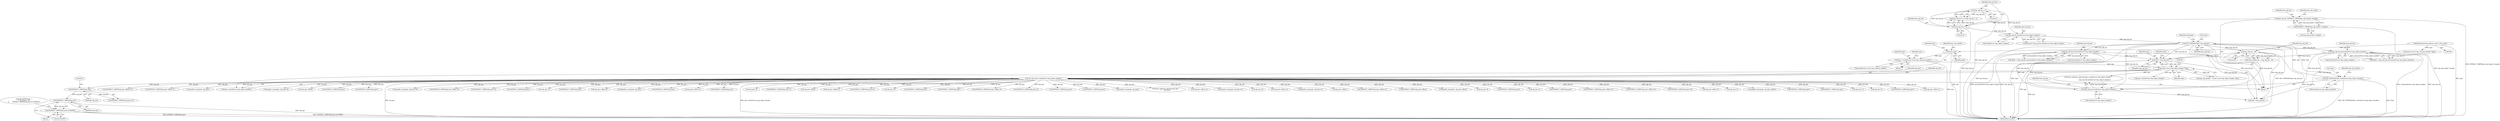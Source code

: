 digraph "0_tcpdump_a25211918f2e790c67d859d20ccf8dbb81da1598@pointer" {
"1001145" [label="(Call,EXTRACT_16BITS(obj_tptr))"];
"1001136" [label="(Call,EXTRACT_16BITS(obj_tptr))"];
"1000307" [label="(Call,obj_tptr=tptr+sizeof(struct lmp_object_header))"];
"1000243" [label="(Call,(const struct lmp_object_header *)tptr)"];
"1001374" [label="(Call,tptr+=lmp_obj_len)"];
"1001370" [label="(Call,lmp_obj_len-sizeof(struct lmp_object_header))"];
"1000934" [label="(Call,lmp_obj_len-(int)sizeof(struct lmp_object_header))"];
"1000319" [label="(Call,ND_TCHECK2(*tptr, lmp_obj_len))"];
"1000236" [label="(Call,ND_TCHECK2(*tptr, sizeof(struct lmp_object_header)))"];
"1000315" [label="(Call,lmp_obj_len-sizeof(struct lmp_object_header))"];
"1000264" [label="(Call,lmp_obj_len < 4)"];
"1000261" [label="(Call,lmp_obj_len % 4)"];
"1000246" [label="(Call,lmp_obj_len=EXTRACT_16BITS(lmp_obj_header->length))"];
"1000248" [label="(Call,EXTRACT_16BITS(lmp_obj_header->length))"];
"1001057" [label="(Call,lmp_obj_len-(int)sizeof(struct lmp_object_header))"];
"1000603" [label="(Call,lmp_obj_len - 16)"];
"1000223" [label="(Call,tptr+=sizeof(const struct lmp_common_header))"];
"1000129" [label="(Call,tptr=pptr)"];
"1000111" [label="(MethodParameterIn,register const u_char *pptr)"];
"1001144" [label="(Call,EXTRACT_16BITS(obj_tptr) & 0x00FF)"];
"1000224" [label="(Identifier,tptr)"];
"1000133" [label="(Identifier,lmp_com_header)"];
"1001302" [label="(Call,EXTRACT_32BITS(obj_tptr))"];
"1000241" [label="(Call,lmp_obj_header = (const struct lmp_object_header *)tptr)"];
"1000694" [label="(Call,EXTRACT_16BITS(obj_tptr+offset+2))"];
"1001058" [label="(Identifier,lmp_obj_len)"];
"1000727" [label="(Call,EXTRACT_32BITS(obj_tptr+offset+8))"];
"1000597" [label="(Call,EXTRACT_32BITS(obj_tptr+8))"];
"1000134" [label="(Call,(const struct lmp_common_header *)pptr)"];
"1000706" [label="(Call,obj_tptr+offset+4)"];
"1000536" [label="(Call,obj_tptr+4)"];
"1001363" [label="(Call,print_unknown_data(ndo,tptr+sizeof(struct lmp_object_header),\"\n\t    \",\n                               lmp_obj_len-sizeof(struct lmp_object_header)))"];
"1000264" [label="(Call,lmp_obj_len < 4)"];
"1001070" [label="(Call,ipaddr_string(ndo, obj_tptr+offset))"];
"1001153" [label="(Call,EXTRACT_16BITS(obj_tptr))"];
"1000567" [label="(Call,EXTRACT_16BITS(obj_tptr))"];
"1001146" [label="(Identifier,obj_tptr)"];
"1000604" [label="(Identifier,lmp_obj_len)"];
"1001144" [label="(Call,EXTRACT_16BITS(obj_tptr) & 0x00FF)"];
"1000129" [label="(Call,tptr=pptr)"];
"1001374" [label="(Call,tptr+=lmp_obj_len)"];
"1001057" [label="(Call,lmp_obj_len-(int)sizeof(struct lmp_object_header))"];
"1001370" [label="(Call,lmp_obj_len-sizeof(struct lmp_object_header))"];
"1001147" [label="(Literal,0x00FF)"];
"1000260" [label="(Call,lmp_obj_len % 4 || lmp_obj_len < 4)"];
"1001365" [label="(Call,tptr+sizeof(struct lmp_object_header))"];
"1001377" [label="(Call,tlen-=lmp_obj_len)"];
"1000225" [label="(Call,sizeof(const struct lmp_common_header))"];
"1000308" [label="(Identifier,obj_tptr)"];
"1001330" [label="(Call,obj_tptr+2)"];
"1000246" [label="(Call,lmp_obj_len=EXTRACT_16BITS(lmp_obj_header->length))"];
"1000322" [label="(Identifier,lmp_obj_len)"];
"1000316" [label="(Identifier,lmp_obj_len)"];
"1000594" [label="(Call,obj_tptr+8)"];
"1000131" [label="(Identifier,pptr)"];
"1000935" [label="(Identifier,lmp_obj_len)"];
"1001102" [label="(Call,EXTRACT_32BITS(obj_tptr))"];
"1000662" [label="(Call,obj_tptr+offset+2)"];
"1000752" [label="(Call,EXTRACT_32BITS(obj_tptr+offset+4))"];
"1001378" [label="(Identifier,tlen)"];
"1000669" [label="(Call,EXTRACT_16BITS(obj_tptr+offset+2))"];
"1000265" [label="(Identifier,lmp_obj_len)"];
"1000366" [label="(Call,ipaddr_string(ndo, obj_tptr))"];
"1000592" [label="(Call,ipaddr_string(ndo, obj_tptr+8))"];
"1001135" [label="(Call,EXTRACT_16BITS(obj_tptr)>>8)"];
"1000542" [label="(Call,obj_tptr+8)"];
"1000324" [label="(Identifier,hexdump)"];
"1001376" [label="(Identifier,lmp_obj_len)"];
"1000253" [label="(Identifier,lmp_obj_ctype)"];
"1000261" [label="(Call,lmp_obj_len % 4)"];
"1000415" [label="(Call,EXTRACT_32BITS(obj_tptr))"];
"1001055" [label="(Call,offset < (lmp_obj_len-(int)sizeof(struct lmp_object_header)))"];
"1000588" [label="(Call,obj_tptr+4)"];
"1001375" [label="(Identifier,tptr)"];
"1000235" [label="(Block,)"];
"1000245" [label="(Identifier,tptr)"];
"1000242" [label="(Identifier,lmp_obj_header)"];
"1000228" [label="(Identifier,tlen)"];
"1001137" [label="(Identifier,obj_tptr)"];
"1001072" [label="(Call,obj_tptr+offset)"];
"1001371" [label="(Identifier,lmp_obj_len)"];
"1000892" [label="(Call,EXTRACT_16BITS(obj_tptr))"];
"1000427" [label="(Call,EXTRACT_32BITS(obj_tptr))"];
"1001138" [label="(Literal,8)"];
"1000540" [label="(Call,ipaddr_string(ndo, obj_tptr+8))"];
"1000705" [label="(Call,EXTRACT_32BITS(obj_tptr+offset+4))"];
"1000263" [label="(Literal,4)"];
"1000535" [label="(Call,EXTRACT_32BITS(obj_tptr+4))"];
"1000309" [label="(Call,tptr+sizeof(struct lmp_object_header))"];
"1000934" [label="(Call,lmp_obj_len-(int)sizeof(struct lmp_object_header))"];
"1000343" [label="(Call,EXTRACT_32BITS(obj_tptr))"];
"1000314" [label="(Identifier,obj_tlen)"];
"1000583" [label="(Call,obj_tptr+4)"];
"1001114" [label="(Call,EXTRACT_32BITS(obj_tptr))"];
"1000728" [label="(Call,obj_tptr+offset+8)"];
"1000380" [label="(Call,ip6addr_string(ndo, obj_tptr))"];
"1000914" [label="(Call,EXTRACT_32BITS(obj_tptr))"];
"1000695" [label="(Call,obj_tptr+offset+2)"];
"1000315" [label="(Call,lmp_obj_len-sizeof(struct lmp_object_header))"];
"1000790" [label="(Call,EXTRACT_16BITS(obj_tptr))"];
"1000266" [label="(Literal,4)"];
"1000531" [label="(Call,obj_tptr+4)"];
"1001329" [label="(Call,EXTRACT_16BITS(obj_tptr+2))"];
"1000949" [label="(Call,obj_tptr+offset)"];
"1000687" [label="(Call,obj_tptr+offset+2)"];
"1000587" [label="(Call,EXTRACT_32BITS(obj_tptr+4))"];
"1000248" [label="(Call,EXTRACT_16BITS(lmp_obj_header->length))"];
"1000936" [label="(Call,(int)sizeof(struct lmp_object_header))"];
"1000546" [label="(Call,obj_tptr+8)"];
"1000494" [label="(Call,EXTRACT_32BITS(obj_tptr))"];
"1000516" [label="(Call,EXTRACT_16BITS(obj_tptr))"];
"1001139" [label="(Call,ND_PRINT((ndo, \"\n\t  UNI Version: %u\",\n\t\t       EXTRACT_16BITS(obj_tptr) & 0x00FF)))"];
"1000661" [label="(Call,EXTRACT_16BITS(obj_tptr+offset+2))"];
"1000223" [label="(Call,tptr+=sizeof(const struct lmp_common_header))"];
"1000545" [label="(Call,EXTRACT_32BITS(obj_tptr+8))"];
"1000394" [label="(Call,EXTRACT_32BITS(obj_tptr))"];
"1000471" [label="(Call,EXTRACT_16BITS(obj_tptr))"];
"1000449" [label="(Call,ipaddr_string(ndo, obj_tptr))"];
"1001347" [label="(Call,print_unknown_data(ndo,obj_tptr,\"\n\t    \",obj_tlen))"];
"1000320" [label="(Call,*tptr)"];
"1000603" [label="(Call,lmp_obj_len - 16)"];
"1000262" [label="(Identifier,lmp_obj_len)"];
"1000605" [label="(Literal,16)"];
"1001372" [label="(Call,sizeof(struct lmp_object_header))"];
"1000753" [label="(Call,obj_tptr+offset+4)"];
"1000529" [label="(Call,ipaddr_string(ndo, obj_tptr+4))"];
"1000239" [label="(Call,sizeof(struct lmp_object_header))"];
"1000598" [label="(Call,obj_tptr+8)"];
"1001145" [label="(Call,EXTRACT_16BITS(obj_tptr))"];
"1000932" [label="(Call,offset < (lmp_obj_len-(int)sizeof(struct lmp_object_header)))"];
"1000670" [label="(Call,obj_tptr+offset+2)"];
"1000313" [label="(Call,obj_tlen=lmp_obj_len-sizeof(struct lmp_object_header))"];
"1000581" [label="(Call,ipaddr_string(ndo, obj_tptr+4))"];
"1000247" [label="(Identifier,lmp_obj_len)"];
"1000622" [label="(Call,obj_tptr+offset)"];
"1000686" [label="(Call,EXTRACT_16BITS(obj_tptr+offset+2))"];
"1001386" [label="(MethodReturn,RET)"];
"1000130" [label="(Identifier,tptr)"];
"1001059" [label="(Call,(int)sizeof(struct lmp_object_header))"];
"1000601" [label="(Call,total_subobj_len = lmp_obj_len - 16)"];
"1000236" [label="(Call,ND_TCHECK2(*tptr, sizeof(struct lmp_object_header)))"];
"1000621" [label="(Call,EXTRACT_16BITS(obj_tptr+offset))"];
"1000947" [label="(Call,ipaddr_string(ndo, obj_tptr+offset))"];
"1000249" [label="(Call,lmp_obj_header->length)"];
"1000111" [label="(MethodParameterIn,register const u_char *pptr)"];
"1000237" [label="(Call,*tptr)"];
"1000319" [label="(Call,ND_TCHECK2(*tptr, lmp_obj_len))"];
"1000113" [label="(Block,)"];
"1000243" [label="(Call,(const struct lmp_object_header *)tptr)"];
"1001142" [label="(Block,)"];
"1001136" [label="(Call,EXTRACT_16BITS(obj_tptr))"];
"1000317" [label="(Call,sizeof(struct lmp_object_header))"];
"1000307" [label="(Call,obj_tptr=tptr+sizeof(struct lmp_object_header))"];
"1001145" -> "1001144"  [label="AST: "];
"1001145" -> "1001146"  [label="CFG: "];
"1001146" -> "1001145"  [label="AST: "];
"1001147" -> "1001145"  [label="CFG: "];
"1001145" -> "1001386"  [label="DDG: obj_tptr"];
"1001145" -> "1001144"  [label="DDG: obj_tptr"];
"1001136" -> "1001145"  [label="DDG: obj_tptr"];
"1001136" -> "1001135"  [label="AST: "];
"1001136" -> "1001137"  [label="CFG: "];
"1001137" -> "1001136"  [label="AST: "];
"1001138" -> "1001136"  [label="CFG: "];
"1001136" -> "1001135"  [label="DDG: obj_tptr"];
"1000307" -> "1001136"  [label="DDG: obj_tptr"];
"1000307" -> "1000235"  [label="AST: "];
"1000307" -> "1000309"  [label="CFG: "];
"1000308" -> "1000307"  [label="AST: "];
"1000309" -> "1000307"  [label="AST: "];
"1000314" -> "1000307"  [label="CFG: "];
"1000307" -> "1001386"  [label="DDG: tptr+sizeof(struct lmp_object_header)"];
"1000307" -> "1001386"  [label="DDG: obj_tptr"];
"1000243" -> "1000307"  [label="DDG: tptr"];
"1000307" -> "1000343"  [label="DDG: obj_tptr"];
"1000307" -> "1000366"  [label="DDG: obj_tptr"];
"1000307" -> "1000380"  [label="DDG: obj_tptr"];
"1000307" -> "1000394"  [label="DDG: obj_tptr"];
"1000307" -> "1000415"  [label="DDG: obj_tptr"];
"1000307" -> "1000427"  [label="DDG: obj_tptr"];
"1000307" -> "1000449"  [label="DDG: obj_tptr"];
"1000307" -> "1000471"  [label="DDG: obj_tptr"];
"1000307" -> "1000494"  [label="DDG: obj_tptr"];
"1000307" -> "1000516"  [label="DDG: obj_tptr"];
"1000307" -> "1000529"  [label="DDG: obj_tptr"];
"1000307" -> "1000531"  [label="DDG: obj_tptr"];
"1000307" -> "1000535"  [label="DDG: obj_tptr"];
"1000307" -> "1000536"  [label="DDG: obj_tptr"];
"1000307" -> "1000540"  [label="DDG: obj_tptr"];
"1000307" -> "1000542"  [label="DDG: obj_tptr"];
"1000307" -> "1000545"  [label="DDG: obj_tptr"];
"1000307" -> "1000546"  [label="DDG: obj_tptr"];
"1000307" -> "1000567"  [label="DDG: obj_tptr"];
"1000307" -> "1000581"  [label="DDG: obj_tptr"];
"1000307" -> "1000583"  [label="DDG: obj_tptr"];
"1000307" -> "1000587"  [label="DDG: obj_tptr"];
"1000307" -> "1000588"  [label="DDG: obj_tptr"];
"1000307" -> "1000592"  [label="DDG: obj_tptr"];
"1000307" -> "1000594"  [label="DDG: obj_tptr"];
"1000307" -> "1000597"  [label="DDG: obj_tptr"];
"1000307" -> "1000598"  [label="DDG: obj_tptr"];
"1000307" -> "1000621"  [label="DDG: obj_tptr"];
"1000307" -> "1000622"  [label="DDG: obj_tptr"];
"1000307" -> "1000661"  [label="DDG: obj_tptr"];
"1000307" -> "1000662"  [label="DDG: obj_tptr"];
"1000307" -> "1000669"  [label="DDG: obj_tptr"];
"1000307" -> "1000670"  [label="DDG: obj_tptr"];
"1000307" -> "1000686"  [label="DDG: obj_tptr"];
"1000307" -> "1000687"  [label="DDG: obj_tptr"];
"1000307" -> "1000694"  [label="DDG: obj_tptr"];
"1000307" -> "1000695"  [label="DDG: obj_tptr"];
"1000307" -> "1000705"  [label="DDG: obj_tptr"];
"1000307" -> "1000706"  [label="DDG: obj_tptr"];
"1000307" -> "1000727"  [label="DDG: obj_tptr"];
"1000307" -> "1000728"  [label="DDG: obj_tptr"];
"1000307" -> "1000752"  [label="DDG: obj_tptr"];
"1000307" -> "1000753"  [label="DDG: obj_tptr"];
"1000307" -> "1000790"  [label="DDG: obj_tptr"];
"1000307" -> "1000892"  [label="DDG: obj_tptr"];
"1000307" -> "1000914"  [label="DDG: obj_tptr"];
"1000307" -> "1000947"  [label="DDG: obj_tptr"];
"1000307" -> "1000949"  [label="DDG: obj_tptr"];
"1000307" -> "1001070"  [label="DDG: obj_tptr"];
"1000307" -> "1001072"  [label="DDG: obj_tptr"];
"1000307" -> "1001102"  [label="DDG: obj_tptr"];
"1000307" -> "1001114"  [label="DDG: obj_tptr"];
"1000307" -> "1001153"  [label="DDG: obj_tptr"];
"1000307" -> "1001302"  [label="DDG: obj_tptr"];
"1000307" -> "1001329"  [label="DDG: obj_tptr"];
"1000307" -> "1001330"  [label="DDG: obj_tptr"];
"1000307" -> "1001347"  [label="DDG: obj_tptr"];
"1000243" -> "1000241"  [label="AST: "];
"1000243" -> "1000245"  [label="CFG: "];
"1000244" -> "1000243"  [label="AST: "];
"1000245" -> "1000243"  [label="AST: "];
"1000241" -> "1000243"  [label="CFG: "];
"1000243" -> "1001386"  [label="DDG: tptr"];
"1000243" -> "1000241"  [label="DDG: tptr"];
"1001374" -> "1000243"  [label="DDG: tptr"];
"1000223" -> "1000243"  [label="DDG: tptr"];
"1000243" -> "1000309"  [label="DDG: tptr"];
"1000243" -> "1001363"  [label="DDG: tptr"];
"1000243" -> "1001365"  [label="DDG: tptr"];
"1000243" -> "1001374"  [label="DDG: tptr"];
"1001374" -> "1000235"  [label="AST: "];
"1001374" -> "1001376"  [label="CFG: "];
"1001375" -> "1001374"  [label="AST: "];
"1001376" -> "1001374"  [label="AST: "];
"1001378" -> "1001374"  [label="CFG: "];
"1001374" -> "1001386"  [label="DDG: tptr"];
"1001370" -> "1001374"  [label="DDG: lmp_obj_len"];
"1000934" -> "1001374"  [label="DDG: lmp_obj_len"];
"1001057" -> "1001374"  [label="DDG: lmp_obj_len"];
"1000603" -> "1001374"  [label="DDG: lmp_obj_len"];
"1000319" -> "1001374"  [label="DDG: lmp_obj_len"];
"1001370" -> "1001363"  [label="AST: "];
"1001370" -> "1001372"  [label="CFG: "];
"1001371" -> "1001370"  [label="AST: "];
"1001372" -> "1001370"  [label="AST: "];
"1001363" -> "1001370"  [label="CFG: "];
"1001370" -> "1001363"  [label="DDG: lmp_obj_len"];
"1000934" -> "1001370"  [label="DDG: lmp_obj_len"];
"1001057" -> "1001370"  [label="DDG: lmp_obj_len"];
"1000603" -> "1001370"  [label="DDG: lmp_obj_len"];
"1000319" -> "1001370"  [label="DDG: lmp_obj_len"];
"1001370" -> "1001377"  [label="DDG: lmp_obj_len"];
"1000934" -> "1000932"  [label="AST: "];
"1000934" -> "1000936"  [label="CFG: "];
"1000935" -> "1000934"  [label="AST: "];
"1000936" -> "1000934"  [label="AST: "];
"1000932" -> "1000934"  [label="CFG: "];
"1000934" -> "1001386"  [label="DDG: lmp_obj_len"];
"1000934" -> "1001386"  [label="DDG: (int)sizeof(struct lmp_object_header)"];
"1000934" -> "1000932"  [label="DDG: lmp_obj_len"];
"1000934" -> "1000932"  [label="DDG: (int)sizeof(struct lmp_object_header)"];
"1000319" -> "1000934"  [label="DDG: lmp_obj_len"];
"1000934" -> "1001377"  [label="DDG: lmp_obj_len"];
"1000319" -> "1000235"  [label="AST: "];
"1000319" -> "1000322"  [label="CFG: "];
"1000320" -> "1000319"  [label="AST: "];
"1000322" -> "1000319"  [label="AST: "];
"1000324" -> "1000319"  [label="CFG: "];
"1000319" -> "1001386"  [label="DDG: ND_TCHECK2(*tptr, lmp_obj_len)"];
"1000319" -> "1001386"  [label="DDG: lmp_obj_len"];
"1000319" -> "1001386"  [label="DDG: *tptr"];
"1000319" -> "1000236"  [label="DDG: *tptr"];
"1000236" -> "1000319"  [label="DDG: *tptr"];
"1000315" -> "1000319"  [label="DDG: lmp_obj_len"];
"1000319" -> "1000603"  [label="DDG: lmp_obj_len"];
"1000319" -> "1001057"  [label="DDG: lmp_obj_len"];
"1000319" -> "1001377"  [label="DDG: lmp_obj_len"];
"1000236" -> "1000235"  [label="AST: "];
"1000236" -> "1000239"  [label="CFG: "];
"1000237" -> "1000236"  [label="AST: "];
"1000239" -> "1000236"  [label="AST: "];
"1000242" -> "1000236"  [label="CFG: "];
"1000236" -> "1001386"  [label="DDG: *tptr"];
"1000236" -> "1001386"  [label="DDG: ND_TCHECK2(*tptr, sizeof(struct lmp_object_header))"];
"1000315" -> "1000313"  [label="AST: "];
"1000315" -> "1000317"  [label="CFG: "];
"1000316" -> "1000315"  [label="AST: "];
"1000317" -> "1000315"  [label="AST: "];
"1000313" -> "1000315"  [label="CFG: "];
"1000315" -> "1000313"  [label="DDG: lmp_obj_len"];
"1000264" -> "1000315"  [label="DDG: lmp_obj_len"];
"1000261" -> "1000315"  [label="DDG: lmp_obj_len"];
"1000264" -> "1000260"  [label="AST: "];
"1000264" -> "1000266"  [label="CFG: "];
"1000265" -> "1000264"  [label="AST: "];
"1000266" -> "1000264"  [label="AST: "];
"1000260" -> "1000264"  [label="CFG: "];
"1000264" -> "1001386"  [label="DDG: lmp_obj_len"];
"1000264" -> "1000260"  [label="DDG: lmp_obj_len"];
"1000264" -> "1000260"  [label="DDG: 4"];
"1000261" -> "1000264"  [label="DDG: lmp_obj_len"];
"1000261" -> "1000260"  [label="AST: "];
"1000261" -> "1000263"  [label="CFG: "];
"1000262" -> "1000261"  [label="AST: "];
"1000263" -> "1000261"  [label="AST: "];
"1000265" -> "1000261"  [label="CFG: "];
"1000260" -> "1000261"  [label="CFG: "];
"1000261" -> "1001386"  [label="DDG: lmp_obj_len"];
"1000261" -> "1000260"  [label="DDG: lmp_obj_len"];
"1000261" -> "1000260"  [label="DDG: 4"];
"1000246" -> "1000261"  [label="DDG: lmp_obj_len"];
"1000246" -> "1000235"  [label="AST: "];
"1000246" -> "1000248"  [label="CFG: "];
"1000247" -> "1000246"  [label="AST: "];
"1000248" -> "1000246"  [label="AST: "];
"1000253" -> "1000246"  [label="CFG: "];
"1000246" -> "1001386"  [label="DDG: EXTRACT_16BITS(lmp_obj_header->length)"];
"1000248" -> "1000246"  [label="DDG: lmp_obj_header->length"];
"1000248" -> "1000249"  [label="CFG: "];
"1000249" -> "1000248"  [label="AST: "];
"1000248" -> "1001386"  [label="DDG: lmp_obj_header->length"];
"1001057" -> "1001055"  [label="AST: "];
"1001057" -> "1001059"  [label="CFG: "];
"1001058" -> "1001057"  [label="AST: "];
"1001059" -> "1001057"  [label="AST: "];
"1001055" -> "1001057"  [label="CFG: "];
"1001057" -> "1001386"  [label="DDG: lmp_obj_len"];
"1001057" -> "1001386"  [label="DDG: (int)sizeof(struct lmp_object_header)"];
"1001057" -> "1001055"  [label="DDG: lmp_obj_len"];
"1001057" -> "1001055"  [label="DDG: (int)sizeof(struct lmp_object_header)"];
"1001057" -> "1001377"  [label="DDG: lmp_obj_len"];
"1000603" -> "1000601"  [label="AST: "];
"1000603" -> "1000605"  [label="CFG: "];
"1000604" -> "1000603"  [label="AST: "];
"1000605" -> "1000603"  [label="AST: "];
"1000601" -> "1000603"  [label="CFG: "];
"1000603" -> "1001386"  [label="DDG: lmp_obj_len"];
"1000603" -> "1000601"  [label="DDG: lmp_obj_len"];
"1000603" -> "1000601"  [label="DDG: 16"];
"1000603" -> "1001377"  [label="DDG: lmp_obj_len"];
"1000223" -> "1000113"  [label="AST: "];
"1000223" -> "1000225"  [label="CFG: "];
"1000224" -> "1000223"  [label="AST: "];
"1000225" -> "1000223"  [label="AST: "];
"1000228" -> "1000223"  [label="CFG: "];
"1000223" -> "1001386"  [label="DDG: tptr"];
"1000129" -> "1000223"  [label="DDG: tptr"];
"1000129" -> "1000113"  [label="AST: "];
"1000129" -> "1000131"  [label="CFG: "];
"1000130" -> "1000129"  [label="AST: "];
"1000131" -> "1000129"  [label="AST: "];
"1000133" -> "1000129"  [label="CFG: "];
"1000129" -> "1001386"  [label="DDG: tptr"];
"1000111" -> "1000129"  [label="DDG: pptr"];
"1000111" -> "1000109"  [label="AST: "];
"1000111" -> "1001386"  [label="DDG: pptr"];
"1000111" -> "1000134"  [label="DDG: pptr"];
"1001144" -> "1001142"  [label="AST: "];
"1001144" -> "1001147"  [label="CFG: "];
"1001147" -> "1001144"  [label="AST: "];
"1001139" -> "1001144"  [label="CFG: "];
"1001144" -> "1001386"  [label="DDG: EXTRACT_16BITS(obj_tptr)"];
"1001144" -> "1001386"  [label="DDG: EXTRACT_16BITS(obj_tptr) & 0x00FF"];
}
